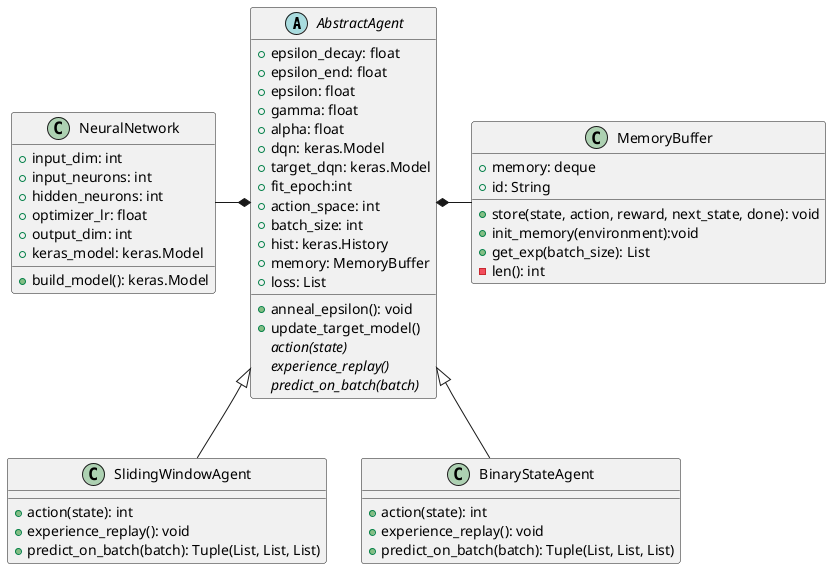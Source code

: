 @startuml
'Relations in Diagram
AbstractAgent *-left- NeuralNetwork
AbstractAgent <|-- SlidingWindowAgent
AbstractAgent <|-- BinaryStateAgent
AbstractAgent *-right- MemoryBuffer


'Classes in Diagram
abstract class AbstractAgent{
+epsilon_decay: float
+epsilon_end: float
+epsilon: float
+gamma: float
+alpha: float
+dqn: keras.Model
+target_dqn: keras.Model
+fit_epoch:int
+action_space: int
+batch_size: int
+hist: keras.History
+memory: MemoryBuffer
+loss: List
'
+ anneal_epsilon(): void
+ update_target_model()
{abstract} action(state)
{abstract} experience_replay()
{abstract} predict_on_batch(batch)
}

class SlidingWindowAgent {
+action(state): int
+experience_replay(): void
+predict_on_batch(batch): Tuple(List, List, List)
}

class BinaryStateAgent {
+action(state): int
+experience_replay(): void
+predict_on_batch(batch): Tuple(List, List, List)
}

class NeuralNetwork{
+input_dim: int
+input_neurons: int
+hidden_neurons: int
+optimizer_lr: float
+output_dim: int
+keras_model: keras.Model
'
+ build_model(): keras.Model
}

class MemoryBuffer{
+memory: deque
+id: String
'
+store(state, action, reward, next_state, done): void
+init_memory(environment):void
+get_exp(batch_size): List
-len(): int
}

@enduml
